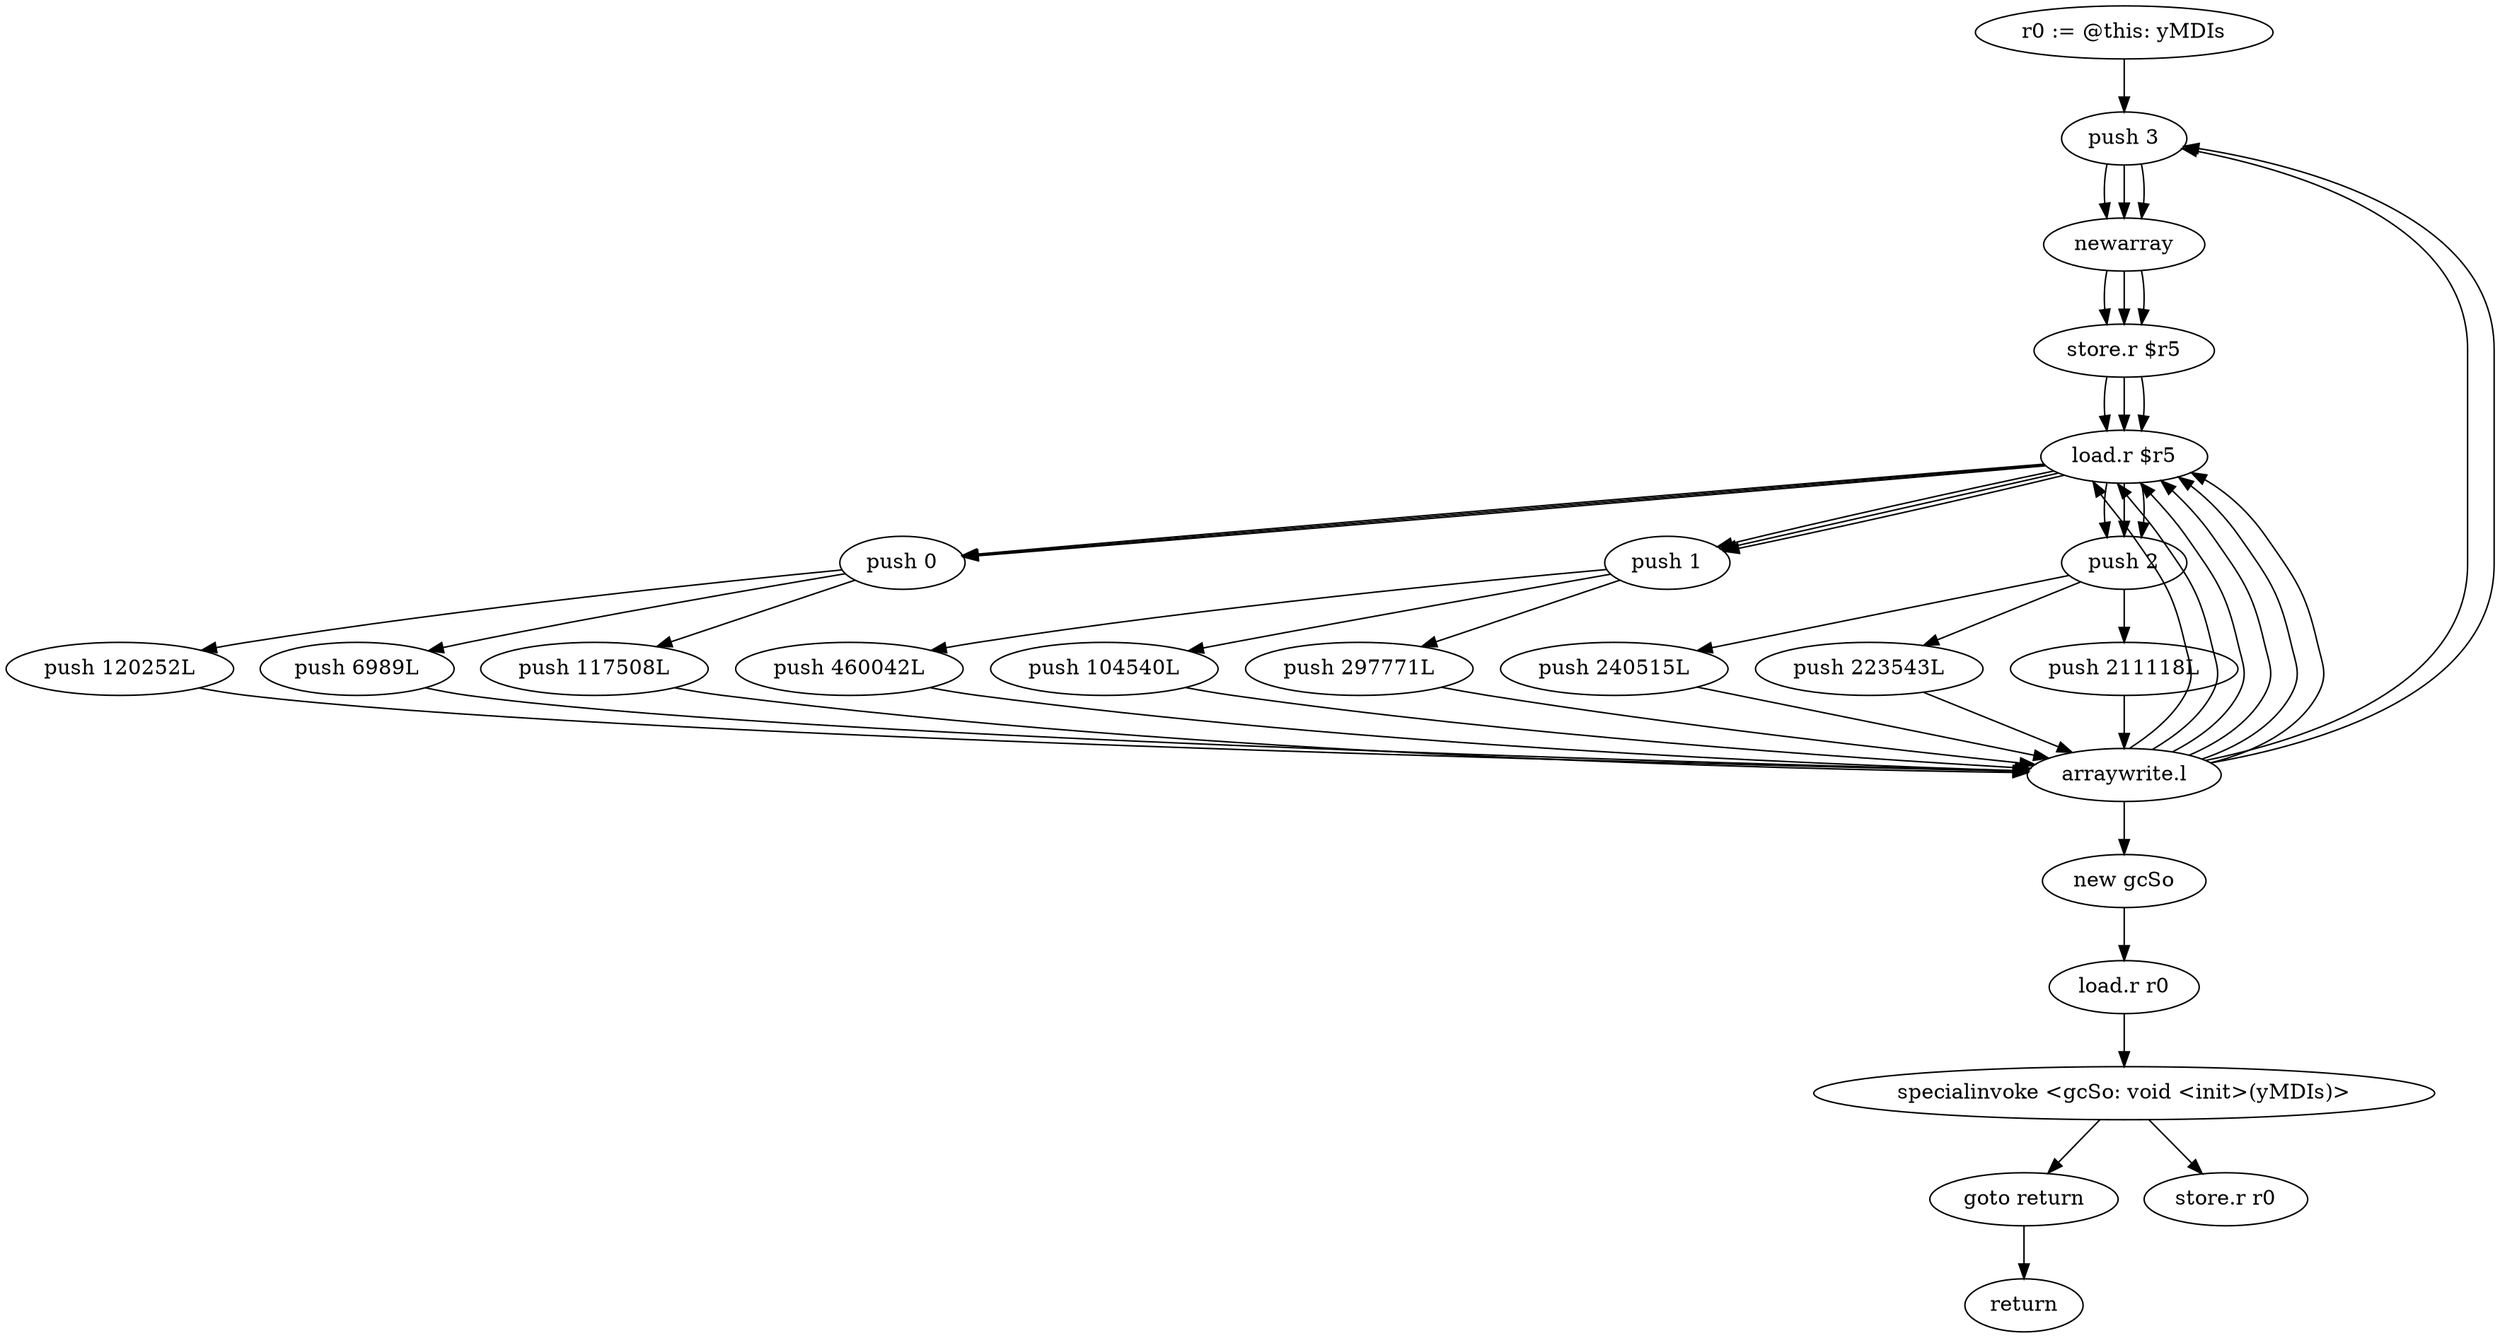 digraph "" {
    "r0 := @this: yMDIs"
    "push 3"
    "r0 := @this: yMDIs"->"push 3";
    "newarray"
    "push 3"->"newarray";
    "store.r $r5"
    "newarray"->"store.r $r5";
    "load.r $r5"
    "store.r $r5"->"load.r $r5";
    "push 0"
    "load.r $r5"->"push 0";
    "push 120252L"
    "push 0"->"push 120252L";
    "arraywrite.l"
    "push 120252L"->"arraywrite.l";
    "arraywrite.l"->"load.r $r5";
    "push 1"
    "load.r $r5"->"push 1";
    "push 460042L"
    "push 1"->"push 460042L";
    "push 460042L"->"arraywrite.l";
    "arraywrite.l"->"load.r $r5";
    "push 2"
    "load.r $r5"->"push 2";
    "push 240515L"
    "push 2"->"push 240515L";
    "push 240515L"->"arraywrite.l";
    "arraywrite.l"->"push 3";
    "push 3"->"newarray";
    "newarray"->"store.r $r5";
    "store.r $r5"->"load.r $r5";
    "load.r $r5"->"push 0";
    "push 6989L"
    "push 0"->"push 6989L";
    "push 6989L"->"arraywrite.l";
    "arraywrite.l"->"load.r $r5";
    "load.r $r5"->"push 1";
    "push 104540L"
    "push 1"->"push 104540L";
    "push 104540L"->"arraywrite.l";
    "arraywrite.l"->"load.r $r5";
    "load.r $r5"->"push 2";
    "push 223543L"
    "push 2"->"push 223543L";
    "push 223543L"->"arraywrite.l";
    "arraywrite.l"->"push 3";
    "push 3"->"newarray";
    "newarray"->"store.r $r5";
    "store.r $r5"->"load.r $r5";
    "load.r $r5"->"push 0";
    "push 117508L"
    "push 0"->"push 117508L";
    "push 117508L"->"arraywrite.l";
    "arraywrite.l"->"load.r $r5";
    "load.r $r5"->"push 1";
    "push 297771L"
    "push 1"->"push 297771L";
    "push 297771L"->"arraywrite.l";
    "arraywrite.l"->"load.r $r5";
    "load.r $r5"->"push 2";
    "push 211118L"
    "push 2"->"push 211118L";
    "push 211118L"->"arraywrite.l";
    "new gcSo"
    "arraywrite.l"->"new gcSo";
    "load.r r0"
    "new gcSo"->"load.r r0";
    "specialinvoke <gcSo: void <init>(yMDIs)>"
    "load.r r0"->"specialinvoke <gcSo: void <init>(yMDIs)>";
    "goto return"
    "specialinvoke <gcSo: void <init>(yMDIs)>"->"goto return";
    "return"
    "goto return"->"return";
    "store.r r0"
    "specialinvoke <gcSo: void <init>(yMDIs)>"->"store.r r0";
}
